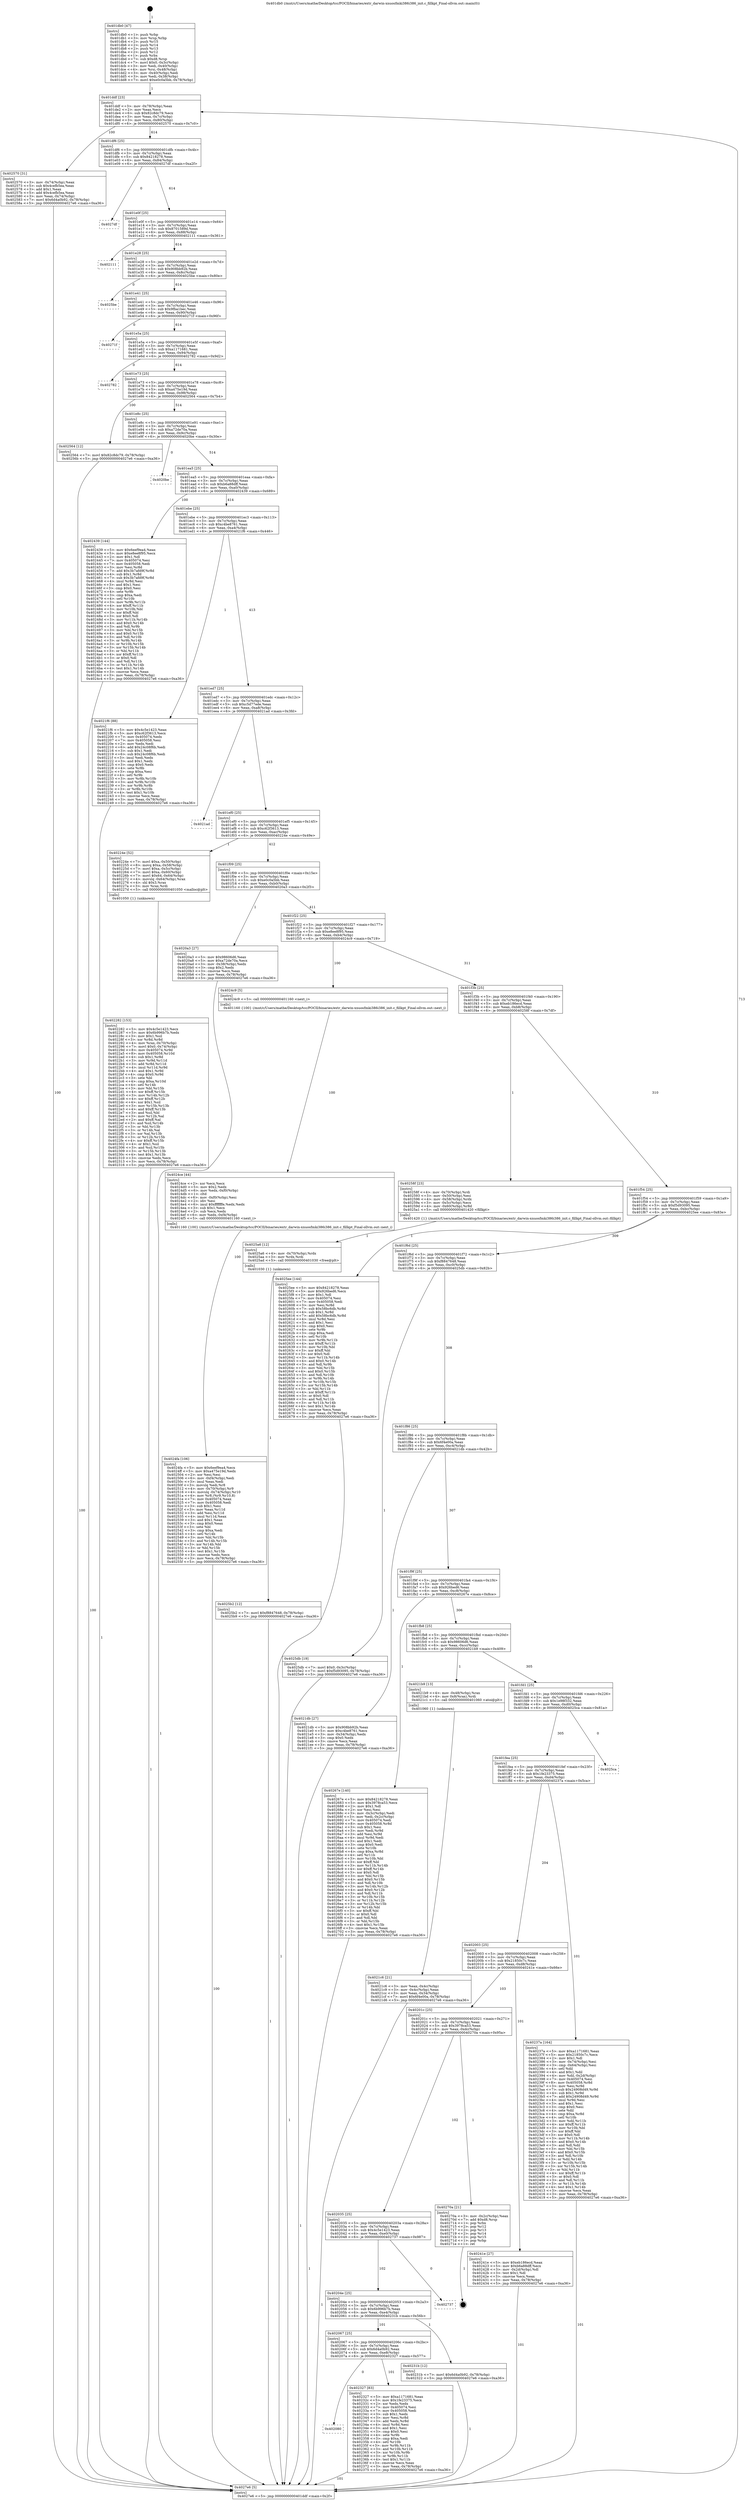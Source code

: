 digraph "0x401db0" {
  label = "0x401db0 (/mnt/c/Users/mathe/Desktop/tcc/POCII/binaries/extr_darwin-xnuosfmki386i386_init.c_fillkpt_Final-ollvm.out::main(0))"
  labelloc = "t"
  node[shape=record]

  Entry [label="",width=0.3,height=0.3,shape=circle,fillcolor=black,style=filled]
  "0x401ddf" [label="{
     0x401ddf [23]\l
     | [instrs]\l
     &nbsp;&nbsp;0x401ddf \<+3\>: mov -0x78(%rbp),%eax\l
     &nbsp;&nbsp;0x401de2 \<+2\>: mov %eax,%ecx\l
     &nbsp;&nbsp;0x401de4 \<+6\>: sub $0x82c8dc79,%ecx\l
     &nbsp;&nbsp;0x401dea \<+3\>: mov %eax,-0x7c(%rbp)\l
     &nbsp;&nbsp;0x401ded \<+3\>: mov %ecx,-0x80(%rbp)\l
     &nbsp;&nbsp;0x401df0 \<+6\>: je 0000000000402570 \<main+0x7c0\>\l
  }"]
  "0x402570" [label="{
     0x402570 [31]\l
     | [instrs]\l
     &nbsp;&nbsp;0x402570 \<+3\>: mov -0x74(%rbp),%eax\l
     &nbsp;&nbsp;0x402573 \<+5\>: sub $0x4cefb5ea,%eax\l
     &nbsp;&nbsp;0x402578 \<+3\>: add $0x1,%eax\l
     &nbsp;&nbsp;0x40257b \<+5\>: add $0x4cefb5ea,%eax\l
     &nbsp;&nbsp;0x402580 \<+3\>: mov %eax,-0x74(%rbp)\l
     &nbsp;&nbsp;0x402583 \<+7\>: movl $0x6d4a0b92,-0x78(%rbp)\l
     &nbsp;&nbsp;0x40258a \<+5\>: jmp 00000000004027e6 \<main+0xa36\>\l
  }"]
  "0x401df6" [label="{
     0x401df6 [25]\l
     | [instrs]\l
     &nbsp;&nbsp;0x401df6 \<+5\>: jmp 0000000000401dfb \<main+0x4b\>\l
     &nbsp;&nbsp;0x401dfb \<+3\>: mov -0x7c(%rbp),%eax\l
     &nbsp;&nbsp;0x401dfe \<+5\>: sub $0x84218278,%eax\l
     &nbsp;&nbsp;0x401e03 \<+6\>: mov %eax,-0x84(%rbp)\l
     &nbsp;&nbsp;0x401e09 \<+6\>: je 00000000004027df \<main+0xa2f\>\l
  }"]
  Exit [label="",width=0.3,height=0.3,shape=circle,fillcolor=black,style=filled,peripheries=2]
  "0x4027df" [label="{
     0x4027df\l
  }", style=dashed]
  "0x401e0f" [label="{
     0x401e0f [25]\l
     | [instrs]\l
     &nbsp;&nbsp;0x401e0f \<+5\>: jmp 0000000000401e14 \<main+0x64\>\l
     &nbsp;&nbsp;0x401e14 \<+3\>: mov -0x7c(%rbp),%eax\l
     &nbsp;&nbsp;0x401e17 \<+5\>: sub $0x8701589d,%eax\l
     &nbsp;&nbsp;0x401e1c \<+6\>: mov %eax,-0x88(%rbp)\l
     &nbsp;&nbsp;0x401e22 \<+6\>: je 0000000000402111 \<main+0x361\>\l
  }"]
  "0x4025b2" [label="{
     0x4025b2 [12]\l
     | [instrs]\l
     &nbsp;&nbsp;0x4025b2 \<+7\>: movl $0xf8847648,-0x78(%rbp)\l
     &nbsp;&nbsp;0x4025b9 \<+5\>: jmp 00000000004027e6 \<main+0xa36\>\l
  }"]
  "0x402111" [label="{
     0x402111\l
  }", style=dashed]
  "0x401e28" [label="{
     0x401e28 [25]\l
     | [instrs]\l
     &nbsp;&nbsp;0x401e28 \<+5\>: jmp 0000000000401e2d \<main+0x7d\>\l
     &nbsp;&nbsp;0x401e2d \<+3\>: mov -0x7c(%rbp),%eax\l
     &nbsp;&nbsp;0x401e30 \<+5\>: sub $0x908bb92b,%eax\l
     &nbsp;&nbsp;0x401e35 \<+6\>: mov %eax,-0x8c(%rbp)\l
     &nbsp;&nbsp;0x401e3b \<+6\>: je 00000000004025be \<main+0x80e\>\l
  }"]
  "0x4025a6" [label="{
     0x4025a6 [12]\l
     | [instrs]\l
     &nbsp;&nbsp;0x4025a6 \<+4\>: mov -0x70(%rbp),%rdx\l
     &nbsp;&nbsp;0x4025aa \<+3\>: mov %rdx,%rdi\l
     &nbsp;&nbsp;0x4025ad \<+5\>: call 0000000000401030 \<free@plt\>\l
     | [calls]\l
     &nbsp;&nbsp;0x401030 \{1\} (unknown)\l
  }"]
  "0x4025be" [label="{
     0x4025be\l
  }", style=dashed]
  "0x401e41" [label="{
     0x401e41 [25]\l
     | [instrs]\l
     &nbsp;&nbsp;0x401e41 \<+5\>: jmp 0000000000401e46 \<main+0x96\>\l
     &nbsp;&nbsp;0x401e46 \<+3\>: mov -0x7c(%rbp),%eax\l
     &nbsp;&nbsp;0x401e49 \<+5\>: sub $0x9fba1bec,%eax\l
     &nbsp;&nbsp;0x401e4e \<+6\>: mov %eax,-0x90(%rbp)\l
     &nbsp;&nbsp;0x401e54 \<+6\>: je 000000000040271f \<main+0x96f\>\l
  }"]
  "0x4024fa" [label="{
     0x4024fa [106]\l
     | [instrs]\l
     &nbsp;&nbsp;0x4024fa \<+5\>: mov $0x6eef9ea4,%ecx\l
     &nbsp;&nbsp;0x4024ff \<+5\>: mov $0xa475e19d,%edx\l
     &nbsp;&nbsp;0x402504 \<+2\>: xor %esi,%esi\l
     &nbsp;&nbsp;0x402506 \<+6\>: mov -0xf4(%rbp),%edi\l
     &nbsp;&nbsp;0x40250c \<+3\>: imul %eax,%edi\l
     &nbsp;&nbsp;0x40250f \<+3\>: movslq %edi,%r8\l
     &nbsp;&nbsp;0x402512 \<+4\>: mov -0x70(%rbp),%r9\l
     &nbsp;&nbsp;0x402516 \<+4\>: movslq -0x74(%rbp),%r10\l
     &nbsp;&nbsp;0x40251a \<+4\>: mov %r8,(%r9,%r10,8)\l
     &nbsp;&nbsp;0x40251e \<+7\>: mov 0x405074,%eax\l
     &nbsp;&nbsp;0x402525 \<+7\>: mov 0x405058,%edi\l
     &nbsp;&nbsp;0x40252c \<+3\>: sub $0x1,%esi\l
     &nbsp;&nbsp;0x40252f \<+3\>: mov %eax,%r11d\l
     &nbsp;&nbsp;0x402532 \<+3\>: add %esi,%r11d\l
     &nbsp;&nbsp;0x402535 \<+4\>: imul %r11d,%eax\l
     &nbsp;&nbsp;0x402539 \<+3\>: and $0x1,%eax\l
     &nbsp;&nbsp;0x40253c \<+3\>: cmp $0x0,%eax\l
     &nbsp;&nbsp;0x40253f \<+3\>: sete %bl\l
     &nbsp;&nbsp;0x402542 \<+3\>: cmp $0xa,%edi\l
     &nbsp;&nbsp;0x402545 \<+4\>: setl %r14b\l
     &nbsp;&nbsp;0x402549 \<+3\>: mov %bl,%r15b\l
     &nbsp;&nbsp;0x40254c \<+3\>: and %r14b,%r15b\l
     &nbsp;&nbsp;0x40254f \<+3\>: xor %r14b,%bl\l
     &nbsp;&nbsp;0x402552 \<+3\>: or %bl,%r15b\l
     &nbsp;&nbsp;0x402555 \<+4\>: test $0x1,%r15b\l
     &nbsp;&nbsp;0x402559 \<+3\>: cmovne %edx,%ecx\l
     &nbsp;&nbsp;0x40255c \<+3\>: mov %ecx,-0x78(%rbp)\l
     &nbsp;&nbsp;0x40255f \<+5\>: jmp 00000000004027e6 \<main+0xa36\>\l
  }"]
  "0x40271f" [label="{
     0x40271f\l
  }", style=dashed]
  "0x401e5a" [label="{
     0x401e5a [25]\l
     | [instrs]\l
     &nbsp;&nbsp;0x401e5a \<+5\>: jmp 0000000000401e5f \<main+0xaf\>\l
     &nbsp;&nbsp;0x401e5f \<+3\>: mov -0x7c(%rbp),%eax\l
     &nbsp;&nbsp;0x401e62 \<+5\>: sub $0xa1171681,%eax\l
     &nbsp;&nbsp;0x401e67 \<+6\>: mov %eax,-0x94(%rbp)\l
     &nbsp;&nbsp;0x401e6d \<+6\>: je 0000000000402782 \<main+0x9d2\>\l
  }"]
  "0x4024ce" [label="{
     0x4024ce [44]\l
     | [instrs]\l
     &nbsp;&nbsp;0x4024ce \<+2\>: xor %ecx,%ecx\l
     &nbsp;&nbsp;0x4024d0 \<+5\>: mov $0x2,%edx\l
     &nbsp;&nbsp;0x4024d5 \<+6\>: mov %edx,-0xf0(%rbp)\l
     &nbsp;&nbsp;0x4024db \<+1\>: cltd\l
     &nbsp;&nbsp;0x4024dc \<+6\>: mov -0xf0(%rbp),%esi\l
     &nbsp;&nbsp;0x4024e2 \<+2\>: idiv %esi\l
     &nbsp;&nbsp;0x4024e4 \<+6\>: imul $0xfffffffe,%edx,%edx\l
     &nbsp;&nbsp;0x4024ea \<+3\>: sub $0x1,%ecx\l
     &nbsp;&nbsp;0x4024ed \<+2\>: sub %ecx,%edx\l
     &nbsp;&nbsp;0x4024ef \<+6\>: mov %edx,-0xf4(%rbp)\l
     &nbsp;&nbsp;0x4024f5 \<+5\>: call 0000000000401160 \<next_i\>\l
     | [calls]\l
     &nbsp;&nbsp;0x401160 \{100\} (/mnt/c/Users/mathe/Desktop/tcc/POCII/binaries/extr_darwin-xnuosfmki386i386_init.c_fillkpt_Final-ollvm.out::next_i)\l
  }"]
  "0x402782" [label="{
     0x402782\l
  }", style=dashed]
  "0x401e73" [label="{
     0x401e73 [25]\l
     | [instrs]\l
     &nbsp;&nbsp;0x401e73 \<+5\>: jmp 0000000000401e78 \<main+0xc8\>\l
     &nbsp;&nbsp;0x401e78 \<+3\>: mov -0x7c(%rbp),%eax\l
     &nbsp;&nbsp;0x401e7b \<+5\>: sub $0xa475e19d,%eax\l
     &nbsp;&nbsp;0x401e80 \<+6\>: mov %eax,-0x98(%rbp)\l
     &nbsp;&nbsp;0x401e86 \<+6\>: je 0000000000402564 \<main+0x7b4\>\l
  }"]
  "0x402080" [label="{
     0x402080\l
  }", style=dashed]
  "0x402564" [label="{
     0x402564 [12]\l
     | [instrs]\l
     &nbsp;&nbsp;0x402564 \<+7\>: movl $0x82c8dc79,-0x78(%rbp)\l
     &nbsp;&nbsp;0x40256b \<+5\>: jmp 00000000004027e6 \<main+0xa36\>\l
  }"]
  "0x401e8c" [label="{
     0x401e8c [25]\l
     | [instrs]\l
     &nbsp;&nbsp;0x401e8c \<+5\>: jmp 0000000000401e91 \<main+0xe1\>\l
     &nbsp;&nbsp;0x401e91 \<+3\>: mov -0x7c(%rbp),%eax\l
     &nbsp;&nbsp;0x401e94 \<+5\>: sub $0xa72de70a,%eax\l
     &nbsp;&nbsp;0x401e99 \<+6\>: mov %eax,-0x9c(%rbp)\l
     &nbsp;&nbsp;0x401e9f \<+6\>: je 00000000004020be \<main+0x30e\>\l
  }"]
  "0x402327" [label="{
     0x402327 [83]\l
     | [instrs]\l
     &nbsp;&nbsp;0x402327 \<+5\>: mov $0xa1171681,%eax\l
     &nbsp;&nbsp;0x40232c \<+5\>: mov $0x1fe23375,%ecx\l
     &nbsp;&nbsp;0x402331 \<+2\>: xor %edx,%edx\l
     &nbsp;&nbsp;0x402333 \<+7\>: mov 0x405074,%esi\l
     &nbsp;&nbsp;0x40233a \<+7\>: mov 0x405058,%edi\l
     &nbsp;&nbsp;0x402341 \<+3\>: sub $0x1,%edx\l
     &nbsp;&nbsp;0x402344 \<+3\>: mov %esi,%r8d\l
     &nbsp;&nbsp;0x402347 \<+3\>: add %edx,%r8d\l
     &nbsp;&nbsp;0x40234a \<+4\>: imul %r8d,%esi\l
     &nbsp;&nbsp;0x40234e \<+3\>: and $0x1,%esi\l
     &nbsp;&nbsp;0x402351 \<+3\>: cmp $0x0,%esi\l
     &nbsp;&nbsp;0x402354 \<+4\>: sete %r9b\l
     &nbsp;&nbsp;0x402358 \<+3\>: cmp $0xa,%edi\l
     &nbsp;&nbsp;0x40235b \<+4\>: setl %r10b\l
     &nbsp;&nbsp;0x40235f \<+3\>: mov %r9b,%r11b\l
     &nbsp;&nbsp;0x402362 \<+3\>: and %r10b,%r11b\l
     &nbsp;&nbsp;0x402365 \<+3\>: xor %r10b,%r9b\l
     &nbsp;&nbsp;0x402368 \<+3\>: or %r9b,%r11b\l
     &nbsp;&nbsp;0x40236b \<+4\>: test $0x1,%r11b\l
     &nbsp;&nbsp;0x40236f \<+3\>: cmovne %ecx,%eax\l
     &nbsp;&nbsp;0x402372 \<+3\>: mov %eax,-0x78(%rbp)\l
     &nbsp;&nbsp;0x402375 \<+5\>: jmp 00000000004027e6 \<main+0xa36\>\l
  }"]
  "0x4020be" [label="{
     0x4020be\l
  }", style=dashed]
  "0x401ea5" [label="{
     0x401ea5 [25]\l
     | [instrs]\l
     &nbsp;&nbsp;0x401ea5 \<+5\>: jmp 0000000000401eaa \<main+0xfa\>\l
     &nbsp;&nbsp;0x401eaa \<+3\>: mov -0x7c(%rbp),%eax\l
     &nbsp;&nbsp;0x401ead \<+5\>: sub $0xb6a88dff,%eax\l
     &nbsp;&nbsp;0x401eb2 \<+6\>: mov %eax,-0xa0(%rbp)\l
     &nbsp;&nbsp;0x401eb8 \<+6\>: je 0000000000402439 \<main+0x689\>\l
  }"]
  "0x402067" [label="{
     0x402067 [25]\l
     | [instrs]\l
     &nbsp;&nbsp;0x402067 \<+5\>: jmp 000000000040206c \<main+0x2bc\>\l
     &nbsp;&nbsp;0x40206c \<+3\>: mov -0x7c(%rbp),%eax\l
     &nbsp;&nbsp;0x40206f \<+5\>: sub $0x6d4a0b92,%eax\l
     &nbsp;&nbsp;0x402074 \<+6\>: mov %eax,-0xe8(%rbp)\l
     &nbsp;&nbsp;0x40207a \<+6\>: je 0000000000402327 \<main+0x577\>\l
  }"]
  "0x402439" [label="{
     0x402439 [144]\l
     | [instrs]\l
     &nbsp;&nbsp;0x402439 \<+5\>: mov $0x6eef9ea4,%eax\l
     &nbsp;&nbsp;0x40243e \<+5\>: mov $0xe8ee8f95,%ecx\l
     &nbsp;&nbsp;0x402443 \<+2\>: mov $0x1,%dl\l
     &nbsp;&nbsp;0x402445 \<+7\>: mov 0x405074,%esi\l
     &nbsp;&nbsp;0x40244c \<+7\>: mov 0x405058,%edi\l
     &nbsp;&nbsp;0x402453 \<+3\>: mov %esi,%r8d\l
     &nbsp;&nbsp;0x402456 \<+7\>: add $0x3b7afd9f,%r8d\l
     &nbsp;&nbsp;0x40245d \<+4\>: sub $0x1,%r8d\l
     &nbsp;&nbsp;0x402461 \<+7\>: sub $0x3b7afd9f,%r8d\l
     &nbsp;&nbsp;0x402468 \<+4\>: imul %r8d,%esi\l
     &nbsp;&nbsp;0x40246c \<+3\>: and $0x1,%esi\l
     &nbsp;&nbsp;0x40246f \<+3\>: cmp $0x0,%esi\l
     &nbsp;&nbsp;0x402472 \<+4\>: sete %r9b\l
     &nbsp;&nbsp;0x402476 \<+3\>: cmp $0xa,%edi\l
     &nbsp;&nbsp;0x402479 \<+4\>: setl %r10b\l
     &nbsp;&nbsp;0x40247d \<+3\>: mov %r9b,%r11b\l
     &nbsp;&nbsp;0x402480 \<+4\>: xor $0xff,%r11b\l
     &nbsp;&nbsp;0x402484 \<+3\>: mov %r10b,%bl\l
     &nbsp;&nbsp;0x402487 \<+3\>: xor $0xff,%bl\l
     &nbsp;&nbsp;0x40248a \<+3\>: xor $0x0,%dl\l
     &nbsp;&nbsp;0x40248d \<+3\>: mov %r11b,%r14b\l
     &nbsp;&nbsp;0x402490 \<+4\>: and $0x0,%r14b\l
     &nbsp;&nbsp;0x402494 \<+3\>: and %dl,%r9b\l
     &nbsp;&nbsp;0x402497 \<+3\>: mov %bl,%r15b\l
     &nbsp;&nbsp;0x40249a \<+4\>: and $0x0,%r15b\l
     &nbsp;&nbsp;0x40249e \<+3\>: and %dl,%r10b\l
     &nbsp;&nbsp;0x4024a1 \<+3\>: or %r9b,%r14b\l
     &nbsp;&nbsp;0x4024a4 \<+3\>: or %r10b,%r15b\l
     &nbsp;&nbsp;0x4024a7 \<+3\>: xor %r15b,%r14b\l
     &nbsp;&nbsp;0x4024aa \<+3\>: or %bl,%r11b\l
     &nbsp;&nbsp;0x4024ad \<+4\>: xor $0xff,%r11b\l
     &nbsp;&nbsp;0x4024b1 \<+3\>: or $0x0,%dl\l
     &nbsp;&nbsp;0x4024b4 \<+3\>: and %dl,%r11b\l
     &nbsp;&nbsp;0x4024b7 \<+3\>: or %r11b,%r14b\l
     &nbsp;&nbsp;0x4024ba \<+4\>: test $0x1,%r14b\l
     &nbsp;&nbsp;0x4024be \<+3\>: cmovne %ecx,%eax\l
     &nbsp;&nbsp;0x4024c1 \<+3\>: mov %eax,-0x78(%rbp)\l
     &nbsp;&nbsp;0x4024c4 \<+5\>: jmp 00000000004027e6 \<main+0xa36\>\l
  }"]
  "0x401ebe" [label="{
     0x401ebe [25]\l
     | [instrs]\l
     &nbsp;&nbsp;0x401ebe \<+5\>: jmp 0000000000401ec3 \<main+0x113\>\l
     &nbsp;&nbsp;0x401ec3 \<+3\>: mov -0x7c(%rbp),%eax\l
     &nbsp;&nbsp;0x401ec6 \<+5\>: sub $0xc4be8761,%eax\l
     &nbsp;&nbsp;0x401ecb \<+6\>: mov %eax,-0xa4(%rbp)\l
     &nbsp;&nbsp;0x401ed1 \<+6\>: je 00000000004021f6 \<main+0x446\>\l
  }"]
  "0x40231b" [label="{
     0x40231b [12]\l
     | [instrs]\l
     &nbsp;&nbsp;0x40231b \<+7\>: movl $0x6d4a0b92,-0x78(%rbp)\l
     &nbsp;&nbsp;0x402322 \<+5\>: jmp 00000000004027e6 \<main+0xa36\>\l
  }"]
  "0x4021f6" [label="{
     0x4021f6 [88]\l
     | [instrs]\l
     &nbsp;&nbsp;0x4021f6 \<+5\>: mov $0x4c5e1423,%eax\l
     &nbsp;&nbsp;0x4021fb \<+5\>: mov $0xc62f3613,%ecx\l
     &nbsp;&nbsp;0x402200 \<+7\>: mov 0x405074,%edx\l
     &nbsp;&nbsp;0x402207 \<+7\>: mov 0x405058,%esi\l
     &nbsp;&nbsp;0x40220e \<+2\>: mov %edx,%edi\l
     &nbsp;&nbsp;0x402210 \<+6\>: add $0x24c08f6b,%edi\l
     &nbsp;&nbsp;0x402216 \<+3\>: sub $0x1,%edi\l
     &nbsp;&nbsp;0x402219 \<+6\>: sub $0x24c08f6b,%edi\l
     &nbsp;&nbsp;0x40221f \<+3\>: imul %edi,%edx\l
     &nbsp;&nbsp;0x402222 \<+3\>: and $0x1,%edx\l
     &nbsp;&nbsp;0x402225 \<+3\>: cmp $0x0,%edx\l
     &nbsp;&nbsp;0x402228 \<+4\>: sete %r8b\l
     &nbsp;&nbsp;0x40222c \<+3\>: cmp $0xa,%esi\l
     &nbsp;&nbsp;0x40222f \<+4\>: setl %r9b\l
     &nbsp;&nbsp;0x402233 \<+3\>: mov %r8b,%r10b\l
     &nbsp;&nbsp;0x402236 \<+3\>: and %r9b,%r10b\l
     &nbsp;&nbsp;0x402239 \<+3\>: xor %r9b,%r8b\l
     &nbsp;&nbsp;0x40223c \<+3\>: or %r8b,%r10b\l
     &nbsp;&nbsp;0x40223f \<+4\>: test $0x1,%r10b\l
     &nbsp;&nbsp;0x402243 \<+3\>: cmovne %ecx,%eax\l
     &nbsp;&nbsp;0x402246 \<+3\>: mov %eax,-0x78(%rbp)\l
     &nbsp;&nbsp;0x402249 \<+5\>: jmp 00000000004027e6 \<main+0xa36\>\l
  }"]
  "0x401ed7" [label="{
     0x401ed7 [25]\l
     | [instrs]\l
     &nbsp;&nbsp;0x401ed7 \<+5\>: jmp 0000000000401edc \<main+0x12c\>\l
     &nbsp;&nbsp;0x401edc \<+3\>: mov -0x7c(%rbp),%eax\l
     &nbsp;&nbsp;0x401edf \<+5\>: sub $0xc5d77ede,%eax\l
     &nbsp;&nbsp;0x401ee4 \<+6\>: mov %eax,-0xa8(%rbp)\l
     &nbsp;&nbsp;0x401eea \<+6\>: je 00000000004021ad \<main+0x3fd\>\l
  }"]
  "0x40204e" [label="{
     0x40204e [25]\l
     | [instrs]\l
     &nbsp;&nbsp;0x40204e \<+5\>: jmp 0000000000402053 \<main+0x2a3\>\l
     &nbsp;&nbsp;0x402053 \<+3\>: mov -0x7c(%rbp),%eax\l
     &nbsp;&nbsp;0x402056 \<+5\>: sub $0x6b996b7b,%eax\l
     &nbsp;&nbsp;0x40205b \<+6\>: mov %eax,-0xe4(%rbp)\l
     &nbsp;&nbsp;0x402061 \<+6\>: je 000000000040231b \<main+0x56b\>\l
  }"]
  "0x4021ad" [label="{
     0x4021ad\l
  }", style=dashed]
  "0x401ef0" [label="{
     0x401ef0 [25]\l
     | [instrs]\l
     &nbsp;&nbsp;0x401ef0 \<+5\>: jmp 0000000000401ef5 \<main+0x145\>\l
     &nbsp;&nbsp;0x401ef5 \<+3\>: mov -0x7c(%rbp),%eax\l
     &nbsp;&nbsp;0x401ef8 \<+5\>: sub $0xc62f3613,%eax\l
     &nbsp;&nbsp;0x401efd \<+6\>: mov %eax,-0xac(%rbp)\l
     &nbsp;&nbsp;0x401f03 \<+6\>: je 000000000040224e \<main+0x49e\>\l
  }"]
  "0x402737" [label="{
     0x402737\l
  }", style=dashed]
  "0x40224e" [label="{
     0x40224e [52]\l
     | [instrs]\l
     &nbsp;&nbsp;0x40224e \<+7\>: movl $0xa,-0x50(%rbp)\l
     &nbsp;&nbsp;0x402255 \<+8\>: movq $0xa,-0x58(%rbp)\l
     &nbsp;&nbsp;0x40225d \<+7\>: movl $0xa,-0x5c(%rbp)\l
     &nbsp;&nbsp;0x402264 \<+7\>: movl $0xa,-0x60(%rbp)\l
     &nbsp;&nbsp;0x40226b \<+7\>: movl $0x64,-0x64(%rbp)\l
     &nbsp;&nbsp;0x402272 \<+4\>: movslq -0x64(%rbp),%rax\l
     &nbsp;&nbsp;0x402276 \<+4\>: shl $0x3,%rax\l
     &nbsp;&nbsp;0x40227a \<+3\>: mov %rax,%rdi\l
     &nbsp;&nbsp;0x40227d \<+5\>: call 0000000000401050 \<malloc@plt\>\l
     | [calls]\l
     &nbsp;&nbsp;0x401050 \{1\} (unknown)\l
  }"]
  "0x401f09" [label="{
     0x401f09 [25]\l
     | [instrs]\l
     &nbsp;&nbsp;0x401f09 \<+5\>: jmp 0000000000401f0e \<main+0x15e\>\l
     &nbsp;&nbsp;0x401f0e \<+3\>: mov -0x7c(%rbp),%eax\l
     &nbsp;&nbsp;0x401f11 \<+5\>: sub $0xe0c0a5bb,%eax\l
     &nbsp;&nbsp;0x401f16 \<+6\>: mov %eax,-0xb0(%rbp)\l
     &nbsp;&nbsp;0x401f1c \<+6\>: je 00000000004020a3 \<main+0x2f3\>\l
  }"]
  "0x402035" [label="{
     0x402035 [25]\l
     | [instrs]\l
     &nbsp;&nbsp;0x402035 \<+5\>: jmp 000000000040203a \<main+0x28a\>\l
     &nbsp;&nbsp;0x40203a \<+3\>: mov -0x7c(%rbp),%eax\l
     &nbsp;&nbsp;0x40203d \<+5\>: sub $0x4c5e1423,%eax\l
     &nbsp;&nbsp;0x402042 \<+6\>: mov %eax,-0xe0(%rbp)\l
     &nbsp;&nbsp;0x402048 \<+6\>: je 0000000000402737 \<main+0x987\>\l
  }"]
  "0x4020a3" [label="{
     0x4020a3 [27]\l
     | [instrs]\l
     &nbsp;&nbsp;0x4020a3 \<+5\>: mov $0x98606d6,%eax\l
     &nbsp;&nbsp;0x4020a8 \<+5\>: mov $0xa72de70a,%ecx\l
     &nbsp;&nbsp;0x4020ad \<+3\>: mov -0x38(%rbp),%edx\l
     &nbsp;&nbsp;0x4020b0 \<+3\>: cmp $0x2,%edx\l
     &nbsp;&nbsp;0x4020b3 \<+3\>: cmovne %ecx,%eax\l
     &nbsp;&nbsp;0x4020b6 \<+3\>: mov %eax,-0x78(%rbp)\l
     &nbsp;&nbsp;0x4020b9 \<+5\>: jmp 00000000004027e6 \<main+0xa36\>\l
  }"]
  "0x401f22" [label="{
     0x401f22 [25]\l
     | [instrs]\l
     &nbsp;&nbsp;0x401f22 \<+5\>: jmp 0000000000401f27 \<main+0x177\>\l
     &nbsp;&nbsp;0x401f27 \<+3\>: mov -0x7c(%rbp),%eax\l
     &nbsp;&nbsp;0x401f2a \<+5\>: sub $0xe8ee8f95,%eax\l
     &nbsp;&nbsp;0x401f2f \<+6\>: mov %eax,-0xb4(%rbp)\l
     &nbsp;&nbsp;0x401f35 \<+6\>: je 00000000004024c9 \<main+0x719\>\l
  }"]
  "0x4027e6" [label="{
     0x4027e6 [5]\l
     | [instrs]\l
     &nbsp;&nbsp;0x4027e6 \<+5\>: jmp 0000000000401ddf \<main+0x2f\>\l
  }"]
  "0x401db0" [label="{
     0x401db0 [47]\l
     | [instrs]\l
     &nbsp;&nbsp;0x401db0 \<+1\>: push %rbp\l
     &nbsp;&nbsp;0x401db1 \<+3\>: mov %rsp,%rbp\l
     &nbsp;&nbsp;0x401db4 \<+2\>: push %r15\l
     &nbsp;&nbsp;0x401db6 \<+2\>: push %r14\l
     &nbsp;&nbsp;0x401db8 \<+2\>: push %r13\l
     &nbsp;&nbsp;0x401dba \<+2\>: push %r12\l
     &nbsp;&nbsp;0x401dbc \<+1\>: push %rbx\l
     &nbsp;&nbsp;0x401dbd \<+7\>: sub $0xd8,%rsp\l
     &nbsp;&nbsp;0x401dc4 \<+7\>: movl $0x0,-0x3c(%rbp)\l
     &nbsp;&nbsp;0x401dcb \<+3\>: mov %edi,-0x40(%rbp)\l
     &nbsp;&nbsp;0x401dce \<+4\>: mov %rsi,-0x48(%rbp)\l
     &nbsp;&nbsp;0x401dd2 \<+3\>: mov -0x40(%rbp),%edi\l
     &nbsp;&nbsp;0x401dd5 \<+3\>: mov %edi,-0x38(%rbp)\l
     &nbsp;&nbsp;0x401dd8 \<+7\>: movl $0xe0c0a5bb,-0x78(%rbp)\l
  }"]
  "0x40270a" [label="{
     0x40270a [21]\l
     | [instrs]\l
     &nbsp;&nbsp;0x40270a \<+3\>: mov -0x2c(%rbp),%eax\l
     &nbsp;&nbsp;0x40270d \<+7\>: add $0xd8,%rsp\l
     &nbsp;&nbsp;0x402714 \<+1\>: pop %rbx\l
     &nbsp;&nbsp;0x402715 \<+2\>: pop %r12\l
     &nbsp;&nbsp;0x402717 \<+2\>: pop %r13\l
     &nbsp;&nbsp;0x402719 \<+2\>: pop %r14\l
     &nbsp;&nbsp;0x40271b \<+2\>: pop %r15\l
     &nbsp;&nbsp;0x40271d \<+1\>: pop %rbp\l
     &nbsp;&nbsp;0x40271e \<+1\>: ret\l
  }"]
  "0x4024c9" [label="{
     0x4024c9 [5]\l
     | [instrs]\l
     &nbsp;&nbsp;0x4024c9 \<+5\>: call 0000000000401160 \<next_i\>\l
     | [calls]\l
     &nbsp;&nbsp;0x401160 \{100\} (/mnt/c/Users/mathe/Desktop/tcc/POCII/binaries/extr_darwin-xnuosfmki386i386_init.c_fillkpt_Final-ollvm.out::next_i)\l
  }"]
  "0x401f3b" [label="{
     0x401f3b [25]\l
     | [instrs]\l
     &nbsp;&nbsp;0x401f3b \<+5\>: jmp 0000000000401f40 \<main+0x190\>\l
     &nbsp;&nbsp;0x401f40 \<+3\>: mov -0x7c(%rbp),%eax\l
     &nbsp;&nbsp;0x401f43 \<+5\>: sub $0xeb186ecd,%eax\l
     &nbsp;&nbsp;0x401f48 \<+6\>: mov %eax,-0xb8(%rbp)\l
     &nbsp;&nbsp;0x401f4e \<+6\>: je 000000000040258f \<main+0x7df\>\l
  }"]
  "0x40201c" [label="{
     0x40201c [25]\l
     | [instrs]\l
     &nbsp;&nbsp;0x40201c \<+5\>: jmp 0000000000402021 \<main+0x271\>\l
     &nbsp;&nbsp;0x402021 \<+3\>: mov -0x7c(%rbp),%eax\l
     &nbsp;&nbsp;0x402024 \<+5\>: sub $0x3978ca53,%eax\l
     &nbsp;&nbsp;0x402029 \<+6\>: mov %eax,-0xdc(%rbp)\l
     &nbsp;&nbsp;0x40202f \<+6\>: je 000000000040270a \<main+0x95a\>\l
  }"]
  "0x40258f" [label="{
     0x40258f [23]\l
     | [instrs]\l
     &nbsp;&nbsp;0x40258f \<+4\>: mov -0x70(%rbp),%rdi\l
     &nbsp;&nbsp;0x402593 \<+3\>: mov -0x50(%rbp),%esi\l
     &nbsp;&nbsp;0x402596 \<+4\>: mov -0x58(%rbp),%rdx\l
     &nbsp;&nbsp;0x40259a \<+3\>: mov -0x5c(%rbp),%ecx\l
     &nbsp;&nbsp;0x40259d \<+4\>: mov -0x60(%rbp),%r8d\l
     &nbsp;&nbsp;0x4025a1 \<+5\>: call 0000000000401420 \<fillkpt\>\l
     | [calls]\l
     &nbsp;&nbsp;0x401420 \{1\} (/mnt/c/Users/mathe/Desktop/tcc/POCII/binaries/extr_darwin-xnuosfmki386i386_init.c_fillkpt_Final-ollvm.out::fillkpt)\l
  }"]
  "0x401f54" [label="{
     0x401f54 [25]\l
     | [instrs]\l
     &nbsp;&nbsp;0x401f54 \<+5\>: jmp 0000000000401f59 \<main+0x1a9\>\l
     &nbsp;&nbsp;0x401f59 \<+3\>: mov -0x7c(%rbp),%eax\l
     &nbsp;&nbsp;0x401f5c \<+5\>: sub $0xf5d93095,%eax\l
     &nbsp;&nbsp;0x401f61 \<+6\>: mov %eax,-0xbc(%rbp)\l
     &nbsp;&nbsp;0x401f67 \<+6\>: je 00000000004025ee \<main+0x83e\>\l
  }"]
  "0x40241e" [label="{
     0x40241e [27]\l
     | [instrs]\l
     &nbsp;&nbsp;0x40241e \<+5\>: mov $0xeb186ecd,%eax\l
     &nbsp;&nbsp;0x402423 \<+5\>: mov $0xb6a88dff,%ecx\l
     &nbsp;&nbsp;0x402428 \<+3\>: mov -0x2d(%rbp),%dl\l
     &nbsp;&nbsp;0x40242b \<+3\>: test $0x1,%dl\l
     &nbsp;&nbsp;0x40242e \<+3\>: cmovne %ecx,%eax\l
     &nbsp;&nbsp;0x402431 \<+3\>: mov %eax,-0x78(%rbp)\l
     &nbsp;&nbsp;0x402434 \<+5\>: jmp 00000000004027e6 \<main+0xa36\>\l
  }"]
  "0x4025ee" [label="{
     0x4025ee [144]\l
     | [instrs]\l
     &nbsp;&nbsp;0x4025ee \<+5\>: mov $0x84218278,%eax\l
     &nbsp;&nbsp;0x4025f3 \<+5\>: mov $0x926bed6,%ecx\l
     &nbsp;&nbsp;0x4025f8 \<+2\>: mov $0x1,%dl\l
     &nbsp;&nbsp;0x4025fa \<+7\>: mov 0x405074,%esi\l
     &nbsp;&nbsp;0x402601 \<+7\>: mov 0x405058,%edi\l
     &nbsp;&nbsp;0x402608 \<+3\>: mov %esi,%r8d\l
     &nbsp;&nbsp;0x40260b \<+7\>: sub $0x58bc6db,%r8d\l
     &nbsp;&nbsp;0x402612 \<+4\>: sub $0x1,%r8d\l
     &nbsp;&nbsp;0x402616 \<+7\>: add $0x58bc6db,%r8d\l
     &nbsp;&nbsp;0x40261d \<+4\>: imul %r8d,%esi\l
     &nbsp;&nbsp;0x402621 \<+3\>: and $0x1,%esi\l
     &nbsp;&nbsp;0x402624 \<+3\>: cmp $0x0,%esi\l
     &nbsp;&nbsp;0x402627 \<+4\>: sete %r9b\l
     &nbsp;&nbsp;0x40262b \<+3\>: cmp $0xa,%edi\l
     &nbsp;&nbsp;0x40262e \<+4\>: setl %r10b\l
     &nbsp;&nbsp;0x402632 \<+3\>: mov %r9b,%r11b\l
     &nbsp;&nbsp;0x402635 \<+4\>: xor $0xff,%r11b\l
     &nbsp;&nbsp;0x402639 \<+3\>: mov %r10b,%bl\l
     &nbsp;&nbsp;0x40263c \<+3\>: xor $0xff,%bl\l
     &nbsp;&nbsp;0x40263f \<+3\>: xor $0x0,%dl\l
     &nbsp;&nbsp;0x402642 \<+3\>: mov %r11b,%r14b\l
     &nbsp;&nbsp;0x402645 \<+4\>: and $0x0,%r14b\l
     &nbsp;&nbsp;0x402649 \<+3\>: and %dl,%r9b\l
     &nbsp;&nbsp;0x40264c \<+3\>: mov %bl,%r15b\l
     &nbsp;&nbsp;0x40264f \<+4\>: and $0x0,%r15b\l
     &nbsp;&nbsp;0x402653 \<+3\>: and %dl,%r10b\l
     &nbsp;&nbsp;0x402656 \<+3\>: or %r9b,%r14b\l
     &nbsp;&nbsp;0x402659 \<+3\>: or %r10b,%r15b\l
     &nbsp;&nbsp;0x40265c \<+3\>: xor %r15b,%r14b\l
     &nbsp;&nbsp;0x40265f \<+3\>: or %bl,%r11b\l
     &nbsp;&nbsp;0x402662 \<+4\>: xor $0xff,%r11b\l
     &nbsp;&nbsp;0x402666 \<+3\>: or $0x0,%dl\l
     &nbsp;&nbsp;0x402669 \<+3\>: and %dl,%r11b\l
     &nbsp;&nbsp;0x40266c \<+3\>: or %r11b,%r14b\l
     &nbsp;&nbsp;0x40266f \<+4\>: test $0x1,%r14b\l
     &nbsp;&nbsp;0x402673 \<+3\>: cmovne %ecx,%eax\l
     &nbsp;&nbsp;0x402676 \<+3\>: mov %eax,-0x78(%rbp)\l
     &nbsp;&nbsp;0x402679 \<+5\>: jmp 00000000004027e6 \<main+0xa36\>\l
  }"]
  "0x401f6d" [label="{
     0x401f6d [25]\l
     | [instrs]\l
     &nbsp;&nbsp;0x401f6d \<+5\>: jmp 0000000000401f72 \<main+0x1c2\>\l
     &nbsp;&nbsp;0x401f72 \<+3\>: mov -0x7c(%rbp),%eax\l
     &nbsp;&nbsp;0x401f75 \<+5\>: sub $0xf8847648,%eax\l
     &nbsp;&nbsp;0x401f7a \<+6\>: mov %eax,-0xc0(%rbp)\l
     &nbsp;&nbsp;0x401f80 \<+6\>: je 00000000004025db \<main+0x82b\>\l
  }"]
  "0x402003" [label="{
     0x402003 [25]\l
     | [instrs]\l
     &nbsp;&nbsp;0x402003 \<+5\>: jmp 0000000000402008 \<main+0x258\>\l
     &nbsp;&nbsp;0x402008 \<+3\>: mov -0x7c(%rbp),%eax\l
     &nbsp;&nbsp;0x40200b \<+5\>: sub $0x21850c7c,%eax\l
     &nbsp;&nbsp;0x402010 \<+6\>: mov %eax,-0xd8(%rbp)\l
     &nbsp;&nbsp;0x402016 \<+6\>: je 000000000040241e \<main+0x66e\>\l
  }"]
  "0x4025db" [label="{
     0x4025db [19]\l
     | [instrs]\l
     &nbsp;&nbsp;0x4025db \<+7\>: movl $0x0,-0x3c(%rbp)\l
     &nbsp;&nbsp;0x4025e2 \<+7\>: movl $0xf5d93095,-0x78(%rbp)\l
     &nbsp;&nbsp;0x4025e9 \<+5\>: jmp 00000000004027e6 \<main+0xa36\>\l
  }"]
  "0x401f86" [label="{
     0x401f86 [25]\l
     | [instrs]\l
     &nbsp;&nbsp;0x401f86 \<+5\>: jmp 0000000000401f8b \<main+0x1db\>\l
     &nbsp;&nbsp;0x401f8b \<+3\>: mov -0x7c(%rbp),%eax\l
     &nbsp;&nbsp;0x401f8e \<+5\>: sub $0x6f4e00a,%eax\l
     &nbsp;&nbsp;0x401f93 \<+6\>: mov %eax,-0xc4(%rbp)\l
     &nbsp;&nbsp;0x401f99 \<+6\>: je 00000000004021db \<main+0x42b\>\l
  }"]
  "0x40237a" [label="{
     0x40237a [164]\l
     | [instrs]\l
     &nbsp;&nbsp;0x40237a \<+5\>: mov $0xa1171681,%eax\l
     &nbsp;&nbsp;0x40237f \<+5\>: mov $0x21850c7c,%ecx\l
     &nbsp;&nbsp;0x402384 \<+2\>: mov $0x1,%dl\l
     &nbsp;&nbsp;0x402386 \<+3\>: mov -0x74(%rbp),%esi\l
     &nbsp;&nbsp;0x402389 \<+3\>: cmp -0x64(%rbp),%esi\l
     &nbsp;&nbsp;0x40238c \<+4\>: setl %dil\l
     &nbsp;&nbsp;0x402390 \<+4\>: and $0x1,%dil\l
     &nbsp;&nbsp;0x402394 \<+4\>: mov %dil,-0x2d(%rbp)\l
     &nbsp;&nbsp;0x402398 \<+7\>: mov 0x405074,%esi\l
     &nbsp;&nbsp;0x40239f \<+8\>: mov 0x405058,%r8d\l
     &nbsp;&nbsp;0x4023a7 \<+3\>: mov %esi,%r9d\l
     &nbsp;&nbsp;0x4023aa \<+7\>: sub $0x24908d49,%r9d\l
     &nbsp;&nbsp;0x4023b1 \<+4\>: sub $0x1,%r9d\l
     &nbsp;&nbsp;0x4023b5 \<+7\>: add $0x24908d49,%r9d\l
     &nbsp;&nbsp;0x4023bc \<+4\>: imul %r9d,%esi\l
     &nbsp;&nbsp;0x4023c0 \<+3\>: and $0x1,%esi\l
     &nbsp;&nbsp;0x4023c3 \<+3\>: cmp $0x0,%esi\l
     &nbsp;&nbsp;0x4023c6 \<+4\>: sete %dil\l
     &nbsp;&nbsp;0x4023ca \<+4\>: cmp $0xa,%r8d\l
     &nbsp;&nbsp;0x4023ce \<+4\>: setl %r10b\l
     &nbsp;&nbsp;0x4023d2 \<+3\>: mov %dil,%r11b\l
     &nbsp;&nbsp;0x4023d5 \<+4\>: xor $0xff,%r11b\l
     &nbsp;&nbsp;0x4023d9 \<+3\>: mov %r10b,%bl\l
     &nbsp;&nbsp;0x4023dc \<+3\>: xor $0xff,%bl\l
     &nbsp;&nbsp;0x4023df \<+3\>: xor $0x0,%dl\l
     &nbsp;&nbsp;0x4023e2 \<+3\>: mov %r11b,%r14b\l
     &nbsp;&nbsp;0x4023e5 \<+4\>: and $0x0,%r14b\l
     &nbsp;&nbsp;0x4023e9 \<+3\>: and %dl,%dil\l
     &nbsp;&nbsp;0x4023ec \<+3\>: mov %bl,%r15b\l
     &nbsp;&nbsp;0x4023ef \<+4\>: and $0x0,%r15b\l
     &nbsp;&nbsp;0x4023f3 \<+3\>: and %dl,%r10b\l
     &nbsp;&nbsp;0x4023f6 \<+3\>: or %dil,%r14b\l
     &nbsp;&nbsp;0x4023f9 \<+3\>: or %r10b,%r15b\l
     &nbsp;&nbsp;0x4023fc \<+3\>: xor %r15b,%r14b\l
     &nbsp;&nbsp;0x4023ff \<+3\>: or %bl,%r11b\l
     &nbsp;&nbsp;0x402402 \<+4\>: xor $0xff,%r11b\l
     &nbsp;&nbsp;0x402406 \<+3\>: or $0x0,%dl\l
     &nbsp;&nbsp;0x402409 \<+3\>: and %dl,%r11b\l
     &nbsp;&nbsp;0x40240c \<+3\>: or %r11b,%r14b\l
     &nbsp;&nbsp;0x40240f \<+4\>: test $0x1,%r14b\l
     &nbsp;&nbsp;0x402413 \<+3\>: cmovne %ecx,%eax\l
     &nbsp;&nbsp;0x402416 \<+3\>: mov %eax,-0x78(%rbp)\l
     &nbsp;&nbsp;0x402419 \<+5\>: jmp 00000000004027e6 \<main+0xa36\>\l
  }"]
  "0x4021db" [label="{
     0x4021db [27]\l
     | [instrs]\l
     &nbsp;&nbsp;0x4021db \<+5\>: mov $0x908bb92b,%eax\l
     &nbsp;&nbsp;0x4021e0 \<+5\>: mov $0xc4be8761,%ecx\l
     &nbsp;&nbsp;0x4021e5 \<+3\>: mov -0x34(%rbp),%edx\l
     &nbsp;&nbsp;0x4021e8 \<+3\>: cmp $0x0,%edx\l
     &nbsp;&nbsp;0x4021eb \<+3\>: cmove %ecx,%eax\l
     &nbsp;&nbsp;0x4021ee \<+3\>: mov %eax,-0x78(%rbp)\l
     &nbsp;&nbsp;0x4021f1 \<+5\>: jmp 00000000004027e6 \<main+0xa36\>\l
  }"]
  "0x401f9f" [label="{
     0x401f9f [25]\l
     | [instrs]\l
     &nbsp;&nbsp;0x401f9f \<+5\>: jmp 0000000000401fa4 \<main+0x1f4\>\l
     &nbsp;&nbsp;0x401fa4 \<+3\>: mov -0x7c(%rbp),%eax\l
     &nbsp;&nbsp;0x401fa7 \<+5\>: sub $0x926bed6,%eax\l
     &nbsp;&nbsp;0x401fac \<+6\>: mov %eax,-0xc8(%rbp)\l
     &nbsp;&nbsp;0x401fb2 \<+6\>: je 000000000040267e \<main+0x8ce\>\l
  }"]
  "0x401fea" [label="{
     0x401fea [25]\l
     | [instrs]\l
     &nbsp;&nbsp;0x401fea \<+5\>: jmp 0000000000401fef \<main+0x23f\>\l
     &nbsp;&nbsp;0x401fef \<+3\>: mov -0x7c(%rbp),%eax\l
     &nbsp;&nbsp;0x401ff2 \<+5\>: sub $0x1fe23375,%eax\l
     &nbsp;&nbsp;0x401ff7 \<+6\>: mov %eax,-0xd4(%rbp)\l
     &nbsp;&nbsp;0x401ffd \<+6\>: je 000000000040237a \<main+0x5ca\>\l
  }"]
  "0x40267e" [label="{
     0x40267e [140]\l
     | [instrs]\l
     &nbsp;&nbsp;0x40267e \<+5\>: mov $0x84218278,%eax\l
     &nbsp;&nbsp;0x402683 \<+5\>: mov $0x3978ca53,%ecx\l
     &nbsp;&nbsp;0x402688 \<+2\>: mov $0x1,%dl\l
     &nbsp;&nbsp;0x40268a \<+2\>: xor %esi,%esi\l
     &nbsp;&nbsp;0x40268c \<+3\>: mov -0x3c(%rbp),%edi\l
     &nbsp;&nbsp;0x40268f \<+3\>: mov %edi,-0x2c(%rbp)\l
     &nbsp;&nbsp;0x402692 \<+7\>: mov 0x405074,%edi\l
     &nbsp;&nbsp;0x402699 \<+8\>: mov 0x405058,%r8d\l
     &nbsp;&nbsp;0x4026a1 \<+3\>: sub $0x1,%esi\l
     &nbsp;&nbsp;0x4026a4 \<+3\>: mov %edi,%r9d\l
     &nbsp;&nbsp;0x4026a7 \<+3\>: add %esi,%r9d\l
     &nbsp;&nbsp;0x4026aa \<+4\>: imul %r9d,%edi\l
     &nbsp;&nbsp;0x4026ae \<+3\>: and $0x1,%edi\l
     &nbsp;&nbsp;0x4026b1 \<+3\>: cmp $0x0,%edi\l
     &nbsp;&nbsp;0x4026b4 \<+4\>: sete %r10b\l
     &nbsp;&nbsp;0x4026b8 \<+4\>: cmp $0xa,%r8d\l
     &nbsp;&nbsp;0x4026bc \<+4\>: setl %r11b\l
     &nbsp;&nbsp;0x4026c0 \<+3\>: mov %r10b,%bl\l
     &nbsp;&nbsp;0x4026c3 \<+3\>: xor $0xff,%bl\l
     &nbsp;&nbsp;0x4026c6 \<+3\>: mov %r11b,%r14b\l
     &nbsp;&nbsp;0x4026c9 \<+4\>: xor $0xff,%r14b\l
     &nbsp;&nbsp;0x4026cd \<+3\>: xor $0x0,%dl\l
     &nbsp;&nbsp;0x4026d0 \<+3\>: mov %bl,%r15b\l
     &nbsp;&nbsp;0x4026d3 \<+4\>: and $0x0,%r15b\l
     &nbsp;&nbsp;0x4026d7 \<+3\>: and %dl,%r10b\l
     &nbsp;&nbsp;0x4026da \<+3\>: mov %r14b,%r12b\l
     &nbsp;&nbsp;0x4026dd \<+4\>: and $0x0,%r12b\l
     &nbsp;&nbsp;0x4026e1 \<+3\>: and %dl,%r11b\l
     &nbsp;&nbsp;0x4026e4 \<+3\>: or %r10b,%r15b\l
     &nbsp;&nbsp;0x4026e7 \<+3\>: or %r11b,%r12b\l
     &nbsp;&nbsp;0x4026ea \<+3\>: xor %r12b,%r15b\l
     &nbsp;&nbsp;0x4026ed \<+3\>: or %r14b,%bl\l
     &nbsp;&nbsp;0x4026f0 \<+3\>: xor $0xff,%bl\l
     &nbsp;&nbsp;0x4026f3 \<+3\>: or $0x0,%dl\l
     &nbsp;&nbsp;0x4026f6 \<+2\>: and %dl,%bl\l
     &nbsp;&nbsp;0x4026f8 \<+3\>: or %bl,%r15b\l
     &nbsp;&nbsp;0x4026fb \<+4\>: test $0x1,%r15b\l
     &nbsp;&nbsp;0x4026ff \<+3\>: cmovne %ecx,%eax\l
     &nbsp;&nbsp;0x402702 \<+3\>: mov %eax,-0x78(%rbp)\l
     &nbsp;&nbsp;0x402705 \<+5\>: jmp 00000000004027e6 \<main+0xa36\>\l
  }"]
  "0x401fb8" [label="{
     0x401fb8 [25]\l
     | [instrs]\l
     &nbsp;&nbsp;0x401fb8 \<+5\>: jmp 0000000000401fbd \<main+0x20d\>\l
     &nbsp;&nbsp;0x401fbd \<+3\>: mov -0x7c(%rbp),%eax\l
     &nbsp;&nbsp;0x401fc0 \<+5\>: sub $0x98606d6,%eax\l
     &nbsp;&nbsp;0x401fc5 \<+6\>: mov %eax,-0xcc(%rbp)\l
     &nbsp;&nbsp;0x401fcb \<+6\>: je 00000000004021b9 \<main+0x409\>\l
  }"]
  "0x4025ca" [label="{
     0x4025ca\l
  }", style=dashed]
  "0x4021b9" [label="{
     0x4021b9 [13]\l
     | [instrs]\l
     &nbsp;&nbsp;0x4021b9 \<+4\>: mov -0x48(%rbp),%rax\l
     &nbsp;&nbsp;0x4021bd \<+4\>: mov 0x8(%rax),%rdi\l
     &nbsp;&nbsp;0x4021c1 \<+5\>: call 0000000000401060 \<atoi@plt\>\l
     | [calls]\l
     &nbsp;&nbsp;0x401060 \{1\} (unknown)\l
  }"]
  "0x401fd1" [label="{
     0x401fd1 [25]\l
     | [instrs]\l
     &nbsp;&nbsp;0x401fd1 \<+5\>: jmp 0000000000401fd6 \<main+0x226\>\l
     &nbsp;&nbsp;0x401fd6 \<+3\>: mov -0x7c(%rbp),%eax\l
     &nbsp;&nbsp;0x401fd9 \<+5\>: sub $0x1e98f332,%eax\l
     &nbsp;&nbsp;0x401fde \<+6\>: mov %eax,-0xd0(%rbp)\l
     &nbsp;&nbsp;0x401fe4 \<+6\>: je 00000000004025ca \<main+0x81a\>\l
  }"]
  "0x4021c6" [label="{
     0x4021c6 [21]\l
     | [instrs]\l
     &nbsp;&nbsp;0x4021c6 \<+3\>: mov %eax,-0x4c(%rbp)\l
     &nbsp;&nbsp;0x4021c9 \<+3\>: mov -0x4c(%rbp),%eax\l
     &nbsp;&nbsp;0x4021cc \<+3\>: mov %eax,-0x34(%rbp)\l
     &nbsp;&nbsp;0x4021cf \<+7\>: movl $0x6f4e00a,-0x78(%rbp)\l
     &nbsp;&nbsp;0x4021d6 \<+5\>: jmp 00000000004027e6 \<main+0xa36\>\l
  }"]
  "0x402282" [label="{
     0x402282 [153]\l
     | [instrs]\l
     &nbsp;&nbsp;0x402282 \<+5\>: mov $0x4c5e1423,%ecx\l
     &nbsp;&nbsp;0x402287 \<+5\>: mov $0x6b996b7b,%edx\l
     &nbsp;&nbsp;0x40228c \<+3\>: mov $0x1,%sil\l
     &nbsp;&nbsp;0x40228f \<+3\>: xor %r8d,%r8d\l
     &nbsp;&nbsp;0x402292 \<+4\>: mov %rax,-0x70(%rbp)\l
     &nbsp;&nbsp;0x402296 \<+7\>: movl $0x0,-0x74(%rbp)\l
     &nbsp;&nbsp;0x40229d \<+8\>: mov 0x405074,%r9d\l
     &nbsp;&nbsp;0x4022a5 \<+8\>: mov 0x405058,%r10d\l
     &nbsp;&nbsp;0x4022ad \<+4\>: sub $0x1,%r8d\l
     &nbsp;&nbsp;0x4022b1 \<+3\>: mov %r9d,%r11d\l
     &nbsp;&nbsp;0x4022b4 \<+3\>: add %r8d,%r11d\l
     &nbsp;&nbsp;0x4022b7 \<+4\>: imul %r11d,%r9d\l
     &nbsp;&nbsp;0x4022bb \<+4\>: and $0x1,%r9d\l
     &nbsp;&nbsp;0x4022bf \<+4\>: cmp $0x0,%r9d\l
     &nbsp;&nbsp;0x4022c3 \<+3\>: sete %bl\l
     &nbsp;&nbsp;0x4022c6 \<+4\>: cmp $0xa,%r10d\l
     &nbsp;&nbsp;0x4022ca \<+4\>: setl %r14b\l
     &nbsp;&nbsp;0x4022ce \<+3\>: mov %bl,%r15b\l
     &nbsp;&nbsp;0x4022d1 \<+4\>: xor $0xff,%r15b\l
     &nbsp;&nbsp;0x4022d5 \<+3\>: mov %r14b,%r12b\l
     &nbsp;&nbsp;0x4022d8 \<+4\>: xor $0xff,%r12b\l
     &nbsp;&nbsp;0x4022dc \<+4\>: xor $0x1,%sil\l
     &nbsp;&nbsp;0x4022e0 \<+3\>: mov %r15b,%r13b\l
     &nbsp;&nbsp;0x4022e3 \<+4\>: and $0xff,%r13b\l
     &nbsp;&nbsp;0x4022e7 \<+3\>: and %sil,%bl\l
     &nbsp;&nbsp;0x4022ea \<+3\>: mov %r12b,%al\l
     &nbsp;&nbsp;0x4022ed \<+2\>: and $0xff,%al\l
     &nbsp;&nbsp;0x4022ef \<+3\>: and %sil,%r14b\l
     &nbsp;&nbsp;0x4022f2 \<+3\>: or %bl,%r13b\l
     &nbsp;&nbsp;0x4022f5 \<+3\>: or %r14b,%al\l
     &nbsp;&nbsp;0x4022f8 \<+3\>: xor %al,%r13b\l
     &nbsp;&nbsp;0x4022fb \<+3\>: or %r12b,%r15b\l
     &nbsp;&nbsp;0x4022fe \<+4\>: xor $0xff,%r15b\l
     &nbsp;&nbsp;0x402302 \<+4\>: or $0x1,%sil\l
     &nbsp;&nbsp;0x402306 \<+3\>: and %sil,%r15b\l
     &nbsp;&nbsp;0x402309 \<+3\>: or %r15b,%r13b\l
     &nbsp;&nbsp;0x40230c \<+4\>: test $0x1,%r13b\l
     &nbsp;&nbsp;0x402310 \<+3\>: cmovne %edx,%ecx\l
     &nbsp;&nbsp;0x402313 \<+3\>: mov %ecx,-0x78(%rbp)\l
     &nbsp;&nbsp;0x402316 \<+5\>: jmp 00000000004027e6 \<main+0xa36\>\l
  }"]
  Entry -> "0x401db0" [label=" 1"]
  "0x401ddf" -> "0x402570" [label=" 100"]
  "0x401ddf" -> "0x401df6" [label=" 614"]
  "0x40270a" -> Exit [label=" 1"]
  "0x401df6" -> "0x4027df" [label=" 0"]
  "0x401df6" -> "0x401e0f" [label=" 614"]
  "0x40267e" -> "0x4027e6" [label=" 1"]
  "0x401e0f" -> "0x402111" [label=" 0"]
  "0x401e0f" -> "0x401e28" [label=" 614"]
  "0x4025ee" -> "0x4027e6" [label=" 1"]
  "0x401e28" -> "0x4025be" [label=" 0"]
  "0x401e28" -> "0x401e41" [label=" 614"]
  "0x4025db" -> "0x4027e6" [label=" 1"]
  "0x401e41" -> "0x40271f" [label=" 0"]
  "0x401e41" -> "0x401e5a" [label=" 614"]
  "0x4025b2" -> "0x4027e6" [label=" 1"]
  "0x401e5a" -> "0x402782" [label=" 0"]
  "0x401e5a" -> "0x401e73" [label=" 614"]
  "0x4025a6" -> "0x4025b2" [label=" 1"]
  "0x401e73" -> "0x402564" [label=" 100"]
  "0x401e73" -> "0x401e8c" [label=" 514"]
  "0x40258f" -> "0x4025a6" [label=" 1"]
  "0x401e8c" -> "0x4020be" [label=" 0"]
  "0x401e8c" -> "0x401ea5" [label=" 514"]
  "0x402570" -> "0x4027e6" [label=" 100"]
  "0x401ea5" -> "0x402439" [label=" 100"]
  "0x401ea5" -> "0x401ebe" [label=" 414"]
  "0x4024fa" -> "0x4027e6" [label=" 100"]
  "0x401ebe" -> "0x4021f6" [label=" 1"]
  "0x401ebe" -> "0x401ed7" [label=" 413"]
  "0x4024ce" -> "0x4024fa" [label=" 100"]
  "0x401ed7" -> "0x4021ad" [label=" 0"]
  "0x401ed7" -> "0x401ef0" [label=" 413"]
  "0x402439" -> "0x4027e6" [label=" 100"]
  "0x401ef0" -> "0x40224e" [label=" 1"]
  "0x401ef0" -> "0x401f09" [label=" 412"]
  "0x40241e" -> "0x4027e6" [label=" 101"]
  "0x401f09" -> "0x4020a3" [label=" 1"]
  "0x401f09" -> "0x401f22" [label=" 411"]
  "0x4020a3" -> "0x4027e6" [label=" 1"]
  "0x401db0" -> "0x401ddf" [label=" 1"]
  "0x4027e6" -> "0x401ddf" [label=" 713"]
  "0x402327" -> "0x4027e6" [label=" 101"]
  "0x401f22" -> "0x4024c9" [label=" 100"]
  "0x401f22" -> "0x401f3b" [label=" 311"]
  "0x402067" -> "0x402080" [label=" 0"]
  "0x401f3b" -> "0x40258f" [label=" 1"]
  "0x401f3b" -> "0x401f54" [label=" 310"]
  "0x402564" -> "0x4027e6" [label=" 100"]
  "0x401f54" -> "0x4025ee" [label=" 1"]
  "0x401f54" -> "0x401f6d" [label=" 309"]
  "0x40231b" -> "0x4027e6" [label=" 1"]
  "0x401f6d" -> "0x4025db" [label=" 1"]
  "0x401f6d" -> "0x401f86" [label=" 308"]
  "0x40204e" -> "0x40231b" [label=" 1"]
  "0x401f86" -> "0x4021db" [label=" 1"]
  "0x401f86" -> "0x401f9f" [label=" 307"]
  "0x4024c9" -> "0x4024ce" [label=" 100"]
  "0x401f9f" -> "0x40267e" [label=" 1"]
  "0x401f9f" -> "0x401fb8" [label=" 306"]
  "0x402035" -> "0x402737" [label=" 0"]
  "0x401fb8" -> "0x4021b9" [label=" 1"]
  "0x401fb8" -> "0x401fd1" [label=" 305"]
  "0x4021b9" -> "0x4021c6" [label=" 1"]
  "0x4021c6" -> "0x4027e6" [label=" 1"]
  "0x4021db" -> "0x4027e6" [label=" 1"]
  "0x4021f6" -> "0x4027e6" [label=" 1"]
  "0x40224e" -> "0x402282" [label=" 1"]
  "0x402282" -> "0x4027e6" [label=" 1"]
  "0x40237a" -> "0x4027e6" [label=" 101"]
  "0x401fd1" -> "0x4025ca" [label=" 0"]
  "0x401fd1" -> "0x401fea" [label=" 305"]
  "0x402035" -> "0x40204e" [label=" 102"]
  "0x401fea" -> "0x40237a" [label=" 101"]
  "0x401fea" -> "0x402003" [label=" 204"]
  "0x40204e" -> "0x402067" [label=" 101"]
  "0x402003" -> "0x40241e" [label=" 101"]
  "0x402003" -> "0x40201c" [label=" 103"]
  "0x402067" -> "0x402327" [label=" 101"]
  "0x40201c" -> "0x40270a" [label=" 1"]
  "0x40201c" -> "0x402035" [label=" 102"]
}
